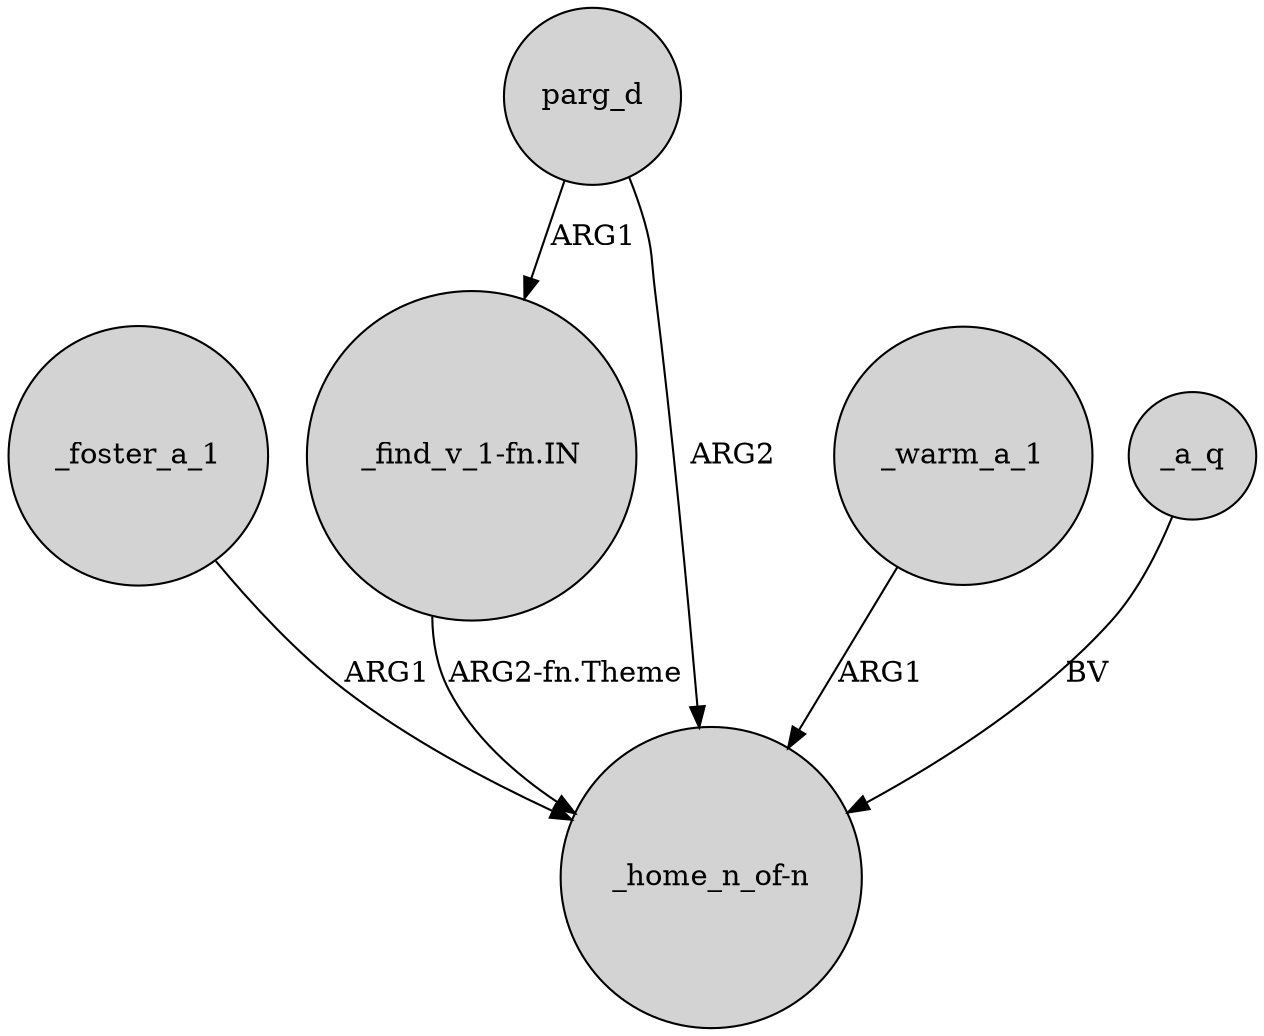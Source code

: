 digraph {
	node [shape=circle style=filled]
	"_find_v_1-fn.IN" -> "_home_n_of-n" [label="ARG2-fn.Theme"]
	_foster_a_1 -> "_home_n_of-n" [label=ARG1]
	parg_d -> "_home_n_of-n" [label=ARG2]
	_warm_a_1 -> "_home_n_of-n" [label=ARG1]
	_a_q -> "_home_n_of-n" [label=BV]
	parg_d -> "_find_v_1-fn.IN" [label=ARG1]
}
